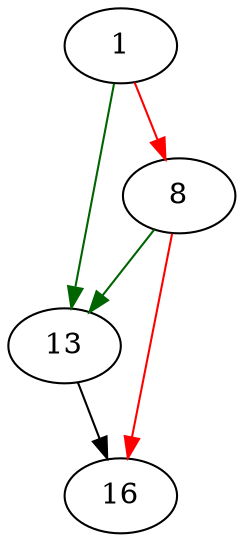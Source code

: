strict digraph "sqlite3VdbeFinalize" {
	// Node definitions.
	1 [entry=true];
	13;
	8;
	16;

	// Edge definitions.
	1 -> 13 [
		color=darkgreen
		cond=true
	];
	1 -> 8 [
		color=red
		cond=false
	];
	13 -> 16;
	8 -> 13 [
		color=darkgreen
		cond=true
	];
	8 -> 16 [
		color=red
		cond=false
	];
}
